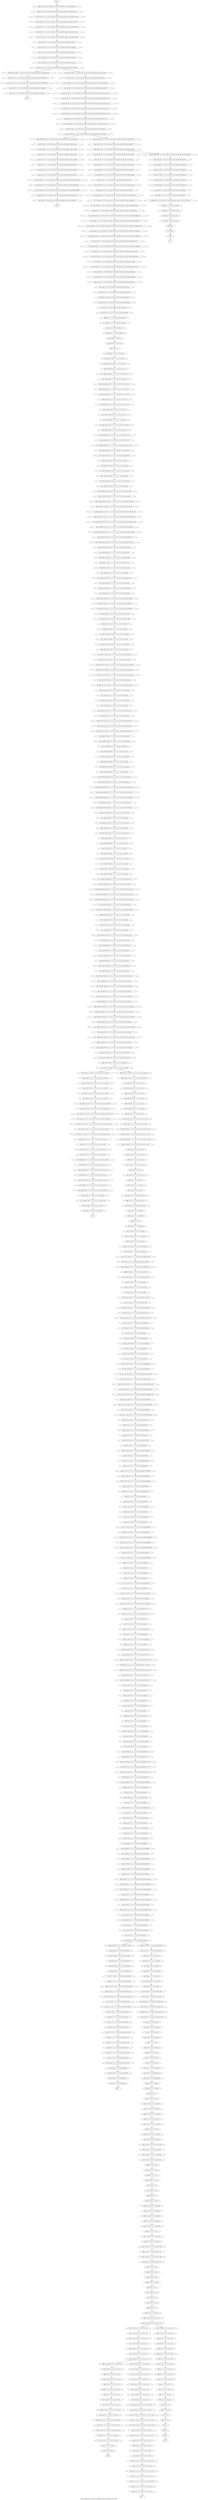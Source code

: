 digraph G {
graph [label="Tree-decomposition of width 4 for register allocator (function _test_start)"]
0[label="0 | : "];
1[label="1 | 293 : "];
2[label="2 | 292 293 : "];
3[label="3 | 291 292 : 213 214 215 216 "];
4[label="4 | 290 291 : 0 1 213 214 215 216 "];
5[label="5 | 289 290 : 0 1 178 179 180 181 182 183 184 185 186 187 213 214 215 216 "];
6[label="6 | 254 289 : 0 1 178 179 180 181 182 183 184 185 186 187 "];
7[label="7 | 254 288 289 : 0 1 178 179 180 181 182 183 184 185 186 187 "];
8[label="8 | 254 287 288 : 0 1 178 179 180 181 182 183 184 185 186 187 "];
9[label="9 | 254 286 287 : 0 1 178 179 180 181 182 183 184 185 186 187 "];
10[label="10 | 267 284 285 : 0 1 178 179 180 181 182 183 184 185 186 187 202 203 204 211 212 "];
11[label="11 | 267 283 284 : 0 1 178 179 180 181 182 183 184 185 186 187 202 203 204 209 210 211 212 "];
12[label="12 | 267 282 283 : 0 1 178 179 180 181 182 183 184 185 186 187 202 203 204 209 210 211 212 "];
13[label="13 | 267 281 282 : 0 1 178 179 180 181 182 183 184 185 186 187 202 203 204 209 210 211 212 "];
14[label="14 | 267 280 281 : 0 1 178 179 180 181 182 183 184 185 186 187 202 203 204 209 210 "];
15[label="15 | 274 279 280 : 0 1 178 179 180 181 182 183 184 185 186 187 203 204 "];
16[label="16 | 274 278 279 : 0 1 178 179 180 181 182 183 184 185 186 187 203 204 "];
17[label="17 | 274 277 278 : 0 1 178 179 180 181 182 183 184 185 186 187 203 204 207 208 "];
18[label="18 | 274 276 277 : 0 1 178 179 180 181 182 183 184 185 186 187 203 204 207 208 "];
19[label="19 | 274 275 276 : 0 1 178 179 180 181 182 183 184 185 186 187 203 204 207 208 "];
20[label="20 | 267 273 274 : 0 1 178 179 180 181 182 183 184 185 186 187 202 203 204 "];
21[label="21 | 267 272 286 : 0 1 178 179 180 181 182 183 184 185 186 187 202 203 204 "];
22[label="22 | 267 271 272 : 0 1 178 179 180 181 182 183 184 185 186 187 202 203 204 "];
23[label="23 | 267 270 271 : 0 1 178 179 180 181 182 183 184 185 186 187 202 203 204 "];
24[label="24 | 267 269 270 : 0 1 178 179 180 181 182 183 184 185 186 187 202 203 204 205 206 "];
25[label="25 | 267 268 269 : 0 1 178 179 180 181 182 183 184 185 186 187 202 203 204 205 206 "];
26[label="26 | 254 266 267 : 0 1 178 179 180 181 182 183 184 185 186 187 202 203 204 "];
27[label="27 | 254 265 266 : 0 1 178 179 180 181 182 183 184 185 186 187 202 203 204 "];
28[label="28 | 254 264 265 : 0 1 178 179 180 181 182 183 184 185 186 187 200 201 202 "];
29[label="29 | 254 263 264 : 0 1 178 179 180 181 182 183 184 185 186 187 194 195 200 201 "];
30[label="30 | 254 262 263 : 0 1 178 179 180 181 182 183 184 185 186 187 190 191 194 195 200 201 "];
31[label="31 | 254 261 262 : 0 1 178 179 180 181 182 183 184 185 186 187 190 191 194 195 198 199 200 201 "];
32[label="32 | 254 260 261 : 0 1 178 179 180 181 182 183 184 185 186 187 190 191 194 195 196 197 198 199 200 201 "];
33[label="33 | 254 259 260 : 0 1 178 179 180 181 182 183 184 185 186 187 190 191 194 195 196 197 198 199 "];
34[label="34 | 254 258 259 : 0 1 178 179 180 181 182 183 184 185 186 187 190 191 192 193 194 195 196 197 "];
35[label="35 | 254 257 258 : 0 1 178 179 180 181 182 183 184 185 186 187 190 191 192 193 194 195 "];
36[label="36 | 254 256 257 : 0 1 178 179 180 181 182 183 184 185 186 187 188 189 190 191 192 193 "];
37[label="37 | 254 255 256 : 0 1 178 179 180 181 182 183 184 185 186 187 188 189 190 191 "];
38[label="38 | 253 254 : 0 1 178 179 180 181 182 183 184 185 186 187 "];
39[label="39 | 252 253 : 0 1 178 179 180 181 182 183 184 185 186 187 "];
40[label="40 | 251 252 : 0 1 178 179 180 181 182 183 184 185 "];
41[label="41 | 250 251 : 0 1 178 179 180 181 182 183 "];
42[label="42 | 249 250 : 0 1 178 179 180 181 "];
43[label="43 | 248 249 : 0 1 178 179 "];
44[label="44 | 158 248 : 0 1 2 3 112 113 114 "];
45[label="45 | 158 247 248 : 0 1 2 3 112 113 114 "];
46[label="46 | 158 246 247 248 : 0 1 2 3 112 113 114 "];
47[label="47 | 158 245 246 248 : 0 1 2 3 112 113 114 176 177 "];
48[label="48 | 158 244 245 248 : 0 1 2 3 112 113 114 174 175 176 177 "];
49[label="49 | 158 243 244 248 : 0 1 2 3 112 113 114 174 175 176 177 "];
50[label="50 | 158 242 243 248 : 0 1 2 3 112 113 114 173 174 175 "];
51[label="51 | 158 241 242 248 : 0 1 2 3 112 113 114 173 "];
52[label="52 | 158 240 241 248 : 0 1 2 3 112 113 114 171 172 173 "];
53[label="53 | 158 239 240 248 : 0 1 2 3 112 113 114 169 170 171 172 "];
54[label="54 | 158 238 239 248 : 0 1 2 3 112 113 114 119 120 169 170 171 172 "];
55[label="55 | 158 237 238 248 : 0 1 2 3 112 113 114 119 120 169 170 "];
56[label="56 | 158 236 237 248 : 0 1 2 3 112 113 114 119 120 "];
57[label="57 | 158 235 236 237 248 : 0 1 2 3 112 113 114 119 120 "];
58[label="58 | 158 234 235 237 248 : 0 1 2 3 112 113 114 119 120 "];
59[label="59 | 158 233 234 237 248 : 0 1 2 3 112 113 114 119 120 167 168 "];
60[label="60 | 158 232 233 237 248 : 0 1 2 3 112 113 114 119 120 163 164 167 168 "];
61[label="61 | 158 231 232 237 248 : 0 1 2 3 112 113 114 119 120 163 164 165 166 167 168 "];
62[label="62 | 158 230 231 237 248 : 0 1 2 3 112 113 114 119 120 163 164 165 166 167 168 "];
63[label="63 | 158 229 230 237 248 : 0 1 2 3 112 113 114 119 120 162 163 164 165 166 "];
64[label="64 | 158 228 229 237 248 : 0 1 2 3 112 113 114 119 120 161 162 163 164 "];
65[label="65 | 158 227 228 248 : 0 1 2 3 112 113 114 119 120 161 162 "];
66[label="66 | 158 226 227 248 : 0 1 2 3 112 113 114 119 120 161 162 "];
67[label="67 | 158 225 226 248 : 0 1 2 3 112 113 114 119 120 159 160 161 "];
68[label="68 | 158 224 225 248 : 0 1 2 3 112 113 114 119 120 159 160 "];
69[label="69 | 158 223 224 248 : 0 1 2 3 112 113 114 119 120 157 158 159 160 "];
70[label="70 | 158 222 223 248 : 0 1 2 3 112 113 114 119 120 157 158 159 160 "];
71[label="71 | 158 221 222 248 : 0 1 2 3 112 113 114 119 120 157 158 "];
72[label="72 | 158 220 221 248 : 0 1 2 3 112 113 114 119 120 "];
73[label="73 | 158 219 220 221 248 : 0 1 2 3 112 113 114 119 120 "];
74[label="74 | 158 218 219 221 248 : 0 1 2 3 112 113 114 119 120 "];
75[label="75 | 158 217 218 221 248 : 0 1 2 3 112 113 114 119 120 155 156 "];
76[label="76 | 158 216 217 221 248 : 0 1 2 3 112 113 114 119 120 153 154 155 156 "];
77[label="77 | 158 215 216 221 248 : 0 1 2 3 112 113 114 119 120 153 154 155 156 "];
78[label="78 | 158 214 215 221 248 : 0 1 2 3 112 113 114 119 120 152 153 154 "];
79[label="79 | 158 213 214 248 : 0 1 2 3 112 113 114 119 120 152 "];
80[label="80 | 158 212 213 248 : 0 1 2 3 112 113 114 119 120 150 151 152 "];
81[label="81 | 158 211 212 248 : 0 1 2 3 112 113 114 119 120 148 149 150 151 "];
82[label="82 | 158 210 211 248 : 0 1 2 3 112 113 114 119 120 148 149 150 151 "];
83[label="83 | 158 209 210 248 : 0 1 2 3 112 113 114 119 120 148 149 "];
84[label="84 | 158 208 209 248 : 0 1 2 3 112 113 114 119 120 "];
85[label="85 | 158 207 208 209 248 : 0 1 2 3 112 113 114 119 120 "];
86[label="86 | 158 206 207 209 248 : 0 1 2 3 112 113 114 119 120 "];
87[label="87 | 158 205 206 209 248 : 0 1 2 3 112 113 114 119 120 146 147 "];
88[label="88 | 158 204 205 209 248 : 0 1 2 3 112 113 114 119 120 144 145 146 147 "];
89[label="89 | 158 203 204 209 248 : 0 1 2 3 112 113 114 119 120 144 145 146 147 "];
90[label="90 | 158 202 203 209 248 : 0 1 2 3 112 113 114 119 120 143 144 145 "];
91[label="91 | 158 201 202 248 : 0 1 2 3 112 113 114 119 120 143 "];
92[label="92 | 158 200 201 248 : 0 1 2 3 112 113 114 119 120 143 "];
93[label="93 | 158 199 200 248 : 0 1 2 3 112 113 114 119 120 "];
94[label="94 | 158 198 199 248 : 0 1 2 3 112 113 114 119 120 "];
95[label="95 | 158 197 198 199 248 : 0 1 2 3 112 113 114 119 120 "];
96[label="96 | 158 196 197 199 248 : 0 1 2 3 112 113 114 119 120 "];
97[label="97 | 158 195 196 199 248 : 0 1 2 3 112 113 114 119 120 141 142 "];
98[label="98 | 158 194 195 199 248 : 0 1 2 3 112 113 114 119 120 139 140 141 142 "];
99[label="99 | 158 193 194 199 248 : 0 1 2 3 112 113 114 119 120 139 140 141 142 "];
100[label="100 | 158 192 193 199 248 : 0 1 2 3 112 113 114 119 120 138 139 140 "];
101[label="101 | 158 191 192 248 : 0 1 2 3 112 113 114 119 120 138 "];
102[label="102 | 158 190 191 248 : 0 1 2 3 112 113 114 119 120 136 137 138 "];
103[label="103 | 158 189 190 248 : 0 1 2 3 112 113 114 119 120 136 137 "];
104[label="104 | 158 188 189 248 : 0 1 2 3 112 113 114 119 120 136 137 "];
105[label="105 | 158 187 188 248 : 0 1 2 3 112 113 114 119 120 136 137 "];
106[label="106 | 158 186 187 248 : 0 1 2 3 112 113 114 119 120 132 133 136 137 "];
107[label="107 | 158 185 186 248 : 0 1 2 3 112 113 114 119 120 132 133 136 137 "];
108[label="108 | 158 184 185 248 : 0 1 2 3 112 113 114 119 120 132 133 136 137 "];
109[label="109 | 158 183 184 248 : 0 1 2 3 112 113 114 119 120 132 133 134 135 136 137 "];
110[label="110 | 158 182 183 248 : 0 1 2 3 112 113 114 119 120 132 133 134 135 136 137 "];
111[label="111 | 158 181 182 248 : 0 1 2 3 112 113 114 119 120 130 131 132 133 134 135 "];
112[label="112 | 158 180 181 248 : 0 1 2 3 112 113 114 119 120 128 129 130 131 132 133 "];
113[label="113 | 158 179 180 248 : 0 1 2 3 112 113 114 119 120 128 129 130 131 "];
114[label="114 | 158 178 179 248 : 0 1 2 3 112 113 114 119 120 128 129 "];
115[label="115 | 158 177 178 248 : 0 1 2 3 112 113 114 119 120 "];
116[label="116 | 158 176 177 178 : 0 1 2 3 112 113 114 119 120 "];
117[label="117 | 158 175 176 178 : 0 1 2 3 112 113 114 119 120 "];
118[label="118 | 158 174 175 178 : 0 1 2 3 112 113 114 119 120 126 127 "];
119[label="119 | 158 173 174 178 : 0 1 2 3 112 113 114 119 120 124 125 126 127 "];
120[label="120 | 158 172 173 178 : 0 1 2 3 112 113 114 119 120 124 125 126 127 "];
121[label="121 | 158 171 172 178 : 0 1 2 3 112 113 114 119 120 123 124 125 "];
122[label="122 | 158 170 171 : 0 1 2 3 112 113 114 119 120 123 "];
123[label="123 | 158 169 170 : 0 1 2 3 112 113 114 119 120 121 122 123 "];
124[label="124 | 158 168 169 : 0 1 2 3 112 113 114 119 120 121 122 "];
125[label="125 | 158 167 168 : 0 1 2 3 112 113 114 119 120 121 122 "];
126[label="126 | 158 166 167 : 0 1 2 3 112 113 114 119 120 121 122 "];
127[label="127 | 158 165 166 : 0 1 2 3 112 113 114 119 120 "];
128[label="128 | 158 164 248 : 0 1 2 3 112 113 114 "];
129[label="129 | 158 163 164 : 0 1 2 3 112 113 114 "];
130[label="130 | 158 162 163 : 0 1 2 3 112 113 114 "];
131[label="131 | 158 161 162 : 0 1 2 3 112 113 114 117 118 "];
132[label="132 | 158 160 161 : 0 1 2 3 112 113 114 115 116 117 118 "];
133[label="133 | 158 159 160 : 0 1 2 3 112 113 114 115 116 117 118 "];
134[label="134 | 157 158 : 0 1 2 3 112 113 114 "];
135[label="135 | 156 157 : 0 1 2 3 112 113 114 "];
136[label="136 | 155 156 : 0 1 2 3 110 111 112 "];
137[label="137 | 154 155 : 0 1 2 3 110 111 "];
138[label="138 | 153 154 : 0 1 2 3 108 109 110 111 "];
139[label="139 | 152 153 : 0 1 2 3 108 109 110 111 "];
140[label="140 | 151 152 : 0 1 2 3 108 109 "];
141[label="141 | 61 151 : 0 1 2 3 42 43 44 "];
142[label="142 | 61 150 151 : 0 1 2 3 42 43 44 "];
143[label="143 | 61 149 150 151 : 0 1 2 3 42 43 44 "];
144[label="144 | 61 148 149 151 : 0 1 2 3 42 43 44 106 107 "];
145[label="145 | 61 147 148 151 : 0 1 2 3 42 43 44 104 105 106 107 "];
146[label="146 | 61 146 147 151 : 0 1 2 3 42 43 44 104 105 106 107 "];
147[label="147 | 61 145 146 151 : 0 1 2 3 42 43 44 103 104 105 "];
148[label="148 | 61 144 145 151 : 0 1 2 3 42 43 44 103 "];
149[label="149 | 61 143 144 151 : 0 1 2 3 42 43 44 101 102 103 "];
150[label="150 | 61 142 143 151 : 0 1 2 3 42 43 44 99 100 101 102 "];
151[label="151 | 61 141 142 151 : 0 1 2 3 42 43 44 49 50 99 100 101 102 "];
152[label="152 | 61 140 141 151 : 0 1 2 3 42 43 44 49 50 99 100 "];
153[label="153 | 61 139 140 151 : 0 1 2 3 42 43 44 49 50 "];
154[label="154 | 61 138 139 140 151 : 0 1 2 3 42 43 44 49 50 "];
155[label="155 | 61 137 138 140 151 : 0 1 2 3 42 43 44 49 50 "];
156[label="156 | 61 136 137 140 151 : 0 1 2 3 42 43 44 49 50 97 98 "];
157[label="157 | 61 135 136 140 151 : 0 1 2 3 42 43 44 49 50 93 94 97 98 "];
158[label="158 | 61 134 135 140 151 : 0 1 2 3 42 43 44 49 50 93 94 95 96 97 98 "];
159[label="159 | 61 133 134 140 151 : 0 1 2 3 42 43 44 49 50 93 94 95 96 97 98 "];
160[label="160 | 61 132 133 140 151 : 0 1 2 3 42 43 44 49 50 92 93 94 95 96 "];
161[label="161 | 61 131 132 140 151 : 0 1 2 3 42 43 44 49 50 91 92 93 94 "];
162[label="162 | 61 130 131 151 : 0 1 2 3 42 43 44 49 50 91 92 "];
163[label="163 | 61 129 130 151 : 0 1 2 3 42 43 44 49 50 91 92 "];
164[label="164 | 61 128 129 151 : 0 1 2 3 42 43 44 49 50 89 90 91 "];
165[label="165 | 61 127 128 151 : 0 1 2 3 42 43 44 49 50 89 90 "];
166[label="166 | 61 126 127 151 : 0 1 2 3 42 43 44 49 50 87 88 89 90 "];
167[label="167 | 61 125 126 151 : 0 1 2 3 42 43 44 49 50 87 88 89 90 "];
168[label="168 | 61 124 125 151 : 0 1 2 3 42 43 44 49 50 87 88 "];
169[label="169 | 61 123 124 151 : 0 1 2 3 42 43 44 49 50 "];
170[label="170 | 61 122 123 124 151 : 0 1 2 3 42 43 44 49 50 "];
171[label="171 | 61 121 122 124 151 : 0 1 2 3 42 43 44 49 50 "];
172[label="172 | 61 120 121 124 151 : 0 1 2 3 42 43 44 49 50 85 86 "];
173[label="173 | 61 119 120 124 151 : 0 1 2 3 42 43 44 49 50 83 84 85 86 "];
174[label="174 | 61 118 119 124 151 : 0 1 2 3 42 43 44 49 50 83 84 85 86 "];
175[label="175 | 61 117 118 124 151 : 0 1 2 3 42 43 44 49 50 82 83 84 "];
176[label="176 | 61 116 117 151 : 0 1 2 3 42 43 44 49 50 82 "];
177[label="177 | 61 115 116 151 : 0 1 2 3 42 43 44 49 50 80 81 82 "];
178[label="178 | 61 114 115 151 : 0 1 2 3 42 43 44 49 50 78 79 80 81 "];
179[label="179 | 61 113 114 151 : 0 1 2 3 42 43 44 49 50 78 79 80 81 "];
180[label="180 | 61 112 113 151 : 0 1 2 3 42 43 44 49 50 78 79 "];
181[label="181 | 61 111 112 151 : 0 1 2 3 42 43 44 49 50 "];
182[label="182 | 61 110 111 112 151 : 0 1 2 3 42 43 44 49 50 "];
183[label="183 | 61 109 110 112 151 : 0 1 2 3 42 43 44 49 50 "];
184[label="184 | 61 108 109 112 151 : 0 1 2 3 42 43 44 49 50 76 77 "];
185[label="185 | 61 107 108 112 151 : 0 1 2 3 42 43 44 49 50 74 75 76 77 "];
186[label="186 | 61 106 107 112 151 : 0 1 2 3 42 43 44 49 50 74 75 76 77 "];
187[label="187 | 61 105 106 112 151 : 0 1 2 3 42 43 44 49 50 73 74 75 "];
188[label="188 | 61 104 105 151 : 0 1 2 3 42 43 44 49 50 73 "];
189[label="189 | 61 103 104 151 : 0 1 2 3 42 43 44 49 50 73 "];
190[label="190 | 61 102 103 151 : 0 1 2 3 42 43 44 49 50 "];
191[label="191 | 61 101 102 151 : 0 1 2 3 42 43 44 49 50 "];
192[label="192 | 61 100 101 102 151 : 0 1 2 3 42 43 44 49 50 "];
193[label="193 | 61 99 100 102 151 : 0 1 2 3 42 43 44 49 50 "];
194[label="194 | 61 98 99 102 151 : 0 1 2 3 42 43 44 49 50 71 72 "];
195[label="195 | 61 97 98 102 151 : 0 1 2 3 42 43 44 49 50 69 70 71 72 "];
196[label="196 | 61 96 97 102 151 : 0 1 2 3 42 43 44 49 50 69 70 71 72 "];
197[label="197 | 61 95 96 102 151 : 0 1 2 3 42 43 44 49 50 68 69 70 "];
198[label="198 | 61 94 95 151 : 0 1 2 3 42 43 44 49 50 68 "];
199[label="199 | 61 93 94 151 : 0 1 2 3 42 43 44 49 50 66 67 68 "];
200[label="200 | 61 92 93 151 : 0 1 2 3 42 43 44 49 50 66 67 "];
201[label="201 | 61 91 92 151 : 0 1 2 3 42 43 44 49 50 66 67 "];
202[label="202 | 61 90 91 151 : 0 1 2 3 42 43 44 49 50 66 67 "];
203[label="203 | 61 89 90 151 : 0 1 2 3 42 43 44 49 50 62 63 66 67 "];
204[label="204 | 61 88 89 151 : 0 1 2 3 42 43 44 49 50 62 63 66 67 "];
205[label="205 | 61 87 88 151 : 0 1 2 3 42 43 44 49 50 62 63 66 67 "];
206[label="206 | 61 86 87 151 : 0 1 2 3 42 43 44 49 50 62 63 64 65 66 67 "];
207[label="207 | 61 85 86 151 : 0 1 2 3 42 43 44 49 50 62 63 64 65 66 67 "];
208[label="208 | 61 84 85 151 : 0 1 2 3 42 43 44 49 50 60 61 62 63 64 65 "];
209[label="209 | 61 83 84 151 : 0 1 2 3 42 43 44 49 50 58 59 60 61 62 63 "];
210[label="210 | 61 82 83 151 : 0 1 2 3 42 43 44 49 50 58 59 60 61 "];
211[label="211 | 61 81 82 151 : 0 1 2 3 42 43 44 49 50 58 59 "];
212[label="212 | 61 80 81 151 : 0 1 2 3 42 43 44 49 50 "];
213[label="213 | 61 79 80 81 : 0 1 2 3 42 43 44 49 50 "];
214[label="214 | 61 78 79 81 : 0 1 2 3 42 43 44 49 50 "];
215[label="215 | 61 77 78 81 : 0 1 2 3 42 43 44 49 50 56 57 "];
216[label="216 | 61 76 77 81 : 0 1 2 3 42 43 44 49 50 54 55 56 57 "];
217[label="217 | 61 75 76 81 : 0 1 2 3 42 43 44 49 50 54 55 56 57 "];
218[label="218 | 61 74 75 81 : 0 1 2 3 42 43 44 49 50 53 54 55 "];
219[label="219 | 61 73 74 : 0 1 2 3 42 43 44 49 50 53 "];
220[label="220 | 61 72 73 : 0 1 2 3 42 43 44 49 50 51 52 53 "];
221[label="221 | 61 71 72 : 0 1 2 3 42 43 44 49 50 51 52 "];
222[label="222 | 61 70 71 : 0 1 2 3 42 43 44 49 50 51 52 "];
223[label="223 | 61 69 70 : 0 1 2 3 42 43 44 49 50 51 52 "];
224[label="224 | 61 68 69 : 0 1 2 3 42 43 44 49 50 "];
225[label="225 | 61 67 151 : 0 1 2 3 42 43 44 "];
226[label="226 | 61 66 67 : 0 1 2 3 42 43 44 "];
227[label="227 | 61 65 66 : 0 1 2 3 42 43 44 "];
228[label="228 | 61 64 65 : 0 1 2 3 42 43 44 47 48 "];
229[label="229 | 61 63 64 : 0 1 2 3 42 43 44 45 46 47 48 "];
230[label="230 | 61 62 63 : 0 1 2 3 42 43 44 45 46 47 48 "];
231[label="231 | 60 61 : 0 1 2 3 42 43 44 "];
232[label="232 | 59 60 : 0 1 2 3 42 43 44 "];
233[label="233 | 58 59 : 0 1 2 3 40 41 42 "];
234[label="234 | 57 58 : 0 1 2 3 40 41 "];
235[label="235 | 56 57 : 0 1 2 3 38 39 40 41 "];
236[label="236 | 55 56 : 0 1 2 3 38 39 40 41 "];
237[label="237 | 54 55 : 0 1 2 3 38 39 "];
238[label="238 | 47 54 : 0 1 2 3 31 "];
239[label="239 | 47 53 54 : 0 1 2 3 31 36 37 "];
240[label="240 | 47 52 53 : 0 1 2 3 31 36 37 "];
241[label="241 | 47 51 52 : 0 1 2 3 31 36 37 "];
242[label="242 | 47 50 51 : 0 1 2 3 31 34 35 "];
243[label="243 | 47 49 50 : 0 1 2 3 31 32 33 34 35 "];
244[label="244 | 47 48 49 : 0 1 2 3 31 32 33 34 35 "];
245[label="245 | 46 47 : 0 1 2 3 31 "];
246[label="246 | 45 46 : 0 1 2 3 31 "];
247[label="247 | 44 45 : 0 1 2 3 "];
248[label="248 | 37 44 : 0 1 2 3 24 "];
249[label="249 | 37 43 44 : 0 1 2 3 24 29 30 "];
250[label="250 | 37 42 43 : 0 1 2 3 24 29 30 "];
251[label="251 | 37 41 42 : 0 1 2 3 24 29 30 "];
252[label="252 | 37 40 41 : 0 1 2 3 24 27 28 "];
253[label="253 | 37 39 40 : 0 1 2 3 24 25 26 27 28 "];
254[label="254 | 37 38 39 : 0 1 2 3 24 25 26 27 28 "];
255[label="255 | 36 37 : 0 1 2 3 24 "];
256[label="256 | 35 36 : 0 1 2 3 24 "];
257[label="257 | 34 35 : 0 1 2 3 "];
258[label="258 | 33 34 : 0 1 2 3 "];
259[label="259 | 5 33 : 0 1 2 3 4 5 6 7 "];
260[label="260 | 5 10 33 : 0 1 2 3 4 5 6 7 10 "];
261[label="261 | 5 10 32 33 : 0 1 2 3 4 5 6 7 10 "];
262[label="262 | 10 31 32 33 : 0 1 2 3 4 5 6 7 10 "];
263[label="263 | 10 30 31 33 : 0 1 2 3 4 5 6 7 10 "];
264[label="264 | 10 29 30 33 : 0 1 2 3 4 5 6 7 10 "];
265[label="265 | 10 28 33 : 0 1 2 3 4 5 6 7 10 "];
266[label="266 | 10 27 28 : 0 1 2 3 4 5 6 7 10 "];
267[label="267 | 10 26 27 : 0 1 2 3 4 5 6 7 10 "];
268[label="268 | 10 25 26 : 0 1 2 3 4 5 6 7 10 22 23 "];
269[label="269 | 10 24 25 : 0 1 2 3 4 5 6 7 10 20 21 22 23 "];
270[label="270 | 10 23 24 : 0 1 2 3 4 5 6 7 10 20 21 22 23 "];
271[label="271 | 10 22 23 : 0 1 2 3 4 5 6 7 10 20 21 "];
272[label="272 | 10 21 29 33 : 0 1 2 3 4 5 6 7 10 "];
273[label="273 | 10 20 21 29 : 0 1 2 3 4 5 6 7 10 "];
274[label="274 | 10 19 20 29 : 0 1 2 3 4 5 6 7 10 "];
275[label="275 | 10 18 19 29 : 0 1 2 3 4 5 6 7 10 18 19 "];
276[label="276 | 10 17 18 29 : 0 1 2 3 4 5 6 7 10 16 17 18 19 "];
277[label="277 | 10 16 17 29 : 0 1 2 3 4 5 6 7 10 16 17 18 19 "];
278[label="278 | 10 15 16 29 : 0 1 2 3 4 5 6 7 10 15 16 17 "];
279[label="279 | 10 14 15 : 0 1 2 3 4 5 6 7 10 15 "];
280[label="280 | 10 13 14 : 0 1 2 3 4 5 6 7 10 13 14 15 "];
281[label="281 | 10 12 13 : 0 1 2 3 4 5 6 7 10 11 12 13 14 "];
282[label="282 | 10 11 12 : 0 1 2 3 4 5 6 7 10 11 12 13 14 "];
283[label="283 | 5 9 10 : 0 1 2 3 4 5 6 7 10 "];
284[label="284 | 5 8 9 : 0 1 2 3 4 5 6 7 8 9 10 "];
285[label="285 | 5 7 8 : 0 1 2 3 4 5 6 7 8 9 "];
286[label="286 | 5 6 7 : 0 1 2 3 4 5 6 7 8 9 "];
287[label="287 | 4 5 : 0 1 2 3 4 5 6 7 "];
288[label="288 | 3 4 : 0 1 2 3 4 5 6 7 "];
289[label="289 | 2 3 : 0 1 2 3 "];
290[label="290 | 1 2 : 0 1 "];
291[label="291 | 0 1 : "];
292[label="292 | 267 274 280 : 0 1 178 179 180 181 182 183 184 185 186 187 202 203 204 "];
293[label="293 | 267 274 280 : 0 1 178 179 180 181 182 183 184 185 186 187 202 203 204 "];
294[label="294 | 267 285 286 : 0 1 178 179 180 181 182 183 184 185 186 187 202 203 204 "];
295[label="295 | 267 285 286 : 0 1 178 179 180 181 182 183 184 185 186 187 202 203 204 "];
296[label="296 | 254 267 286 : 0 1 178 179 180 181 182 183 184 185 186 187 202 203 204 "];
297[label="297 | 158 177 178 248 : 0 1 2 3 112 113 114 119 120 "];
298[label="298 | 61 80 81 151 : 0 1 2 3 42 43 44 49 50 "];
299[label="299 | 10 29 30 33 : 0 1 2 3 4 5 6 7 10 "];
300[label="300 | 10 29 30 33 : 0 1 2 3 4 5 6 7 10 "];
301[label="301 | 5 10 32 33 : 0 1 2 3 4 5 6 7 10 "];
302[label="302 | 5 10 32 33 : 0 1 2 3 4 5 6 7 10 "];
303[label="303 | 61 80 81 151 : 0 1 2 3 42 43 44 49 50 "];
304[label="304 | 158 177 178 248 : 0 1 2 3 112 113 114 119 120 "];
305[label="305 | 254 267 286 : 0 1 178 179 180 181 182 183 184 185 186 187 202 203 204 "];
306[label="306 | : "];
307[label="307 | 274 276 : 0 1 178 179 180 181 182 183 184 185 186 187 203 204 207 208 "];
308[label="308 | 274 277 : 0 1 178 179 180 181 182 183 184 185 186 187 203 204 207 208 "];
309[label="309 | 274 278 : 0 1 178 179 180 181 182 183 184 185 186 187 203 204 "];
310[label="310 | 274 279 : 0 1 178 179 180 181 182 183 184 185 186 187 203 204 "];
311[label="311 | 274 280 : 0 1 178 179 180 181 182 183 184 185 186 187 203 204 "];
312[label="312 | : "];
313[label="313 | 267 274 : 0 1 178 179 180 181 182 183 184 185 186 187 202 203 204 "];
314[label="314 | 267 280 : 0 1 178 179 180 181 182 183 184 185 186 187 202 203 204 "];
315[label="315 | 267 281 : 0 1 178 179 180 181 182 183 184 185 186 187 202 203 204 209 210 "];
316[label="316 | 267 282 : 0 1 178 179 180 181 182 183 184 185 186 187 202 203 204 209 210 211 212 "];
317[label="317 | 267 283 : 0 1 178 179 180 181 182 183 184 185 186 187 202 203 204 209 210 211 212 "];
318[label="318 | 267 284 : 0 1 178 179 180 181 182 183 184 185 186 187 202 203 204 211 212 "];
319[label="319 | 267 285 : 0 1 178 179 180 181 182 183 184 185 186 187 202 203 204 "];
320[label="320 | : "];
321[label="321 | 267 269 : 0 1 178 179 180 181 182 183 184 185 186 187 202 203 204 205 206 "];
322[label="322 | 267 270 : 0 1 178 179 180 181 182 183 184 185 186 187 202 203 204 "];
323[label="323 | 267 271 : 0 1 178 179 180 181 182 183 184 185 186 187 202 203 204 "];
324[label="324 | 267 272 : 0 1 178 179 180 181 182 183 184 185 186 187 202 203 204 "];
325[label="325 | 267 286 : 0 1 178 179 180 181 182 183 184 185 186 187 202 203 204 "];
326[label="326 | 267 286 : 0 1 178 179 180 181 182 183 184 185 186 187 202 203 204 "];
327[label="327 | : "];
328[label="328 | 158 166 : 0 1 2 3 112 113 114 119 120 "];
329[label="329 | 158 167 : 0 1 2 3 112 113 114 119 120 121 122 "];
330[label="330 | 158 168 : 0 1 2 3 112 113 114 119 120 121 122 "];
331[label="331 | 158 169 : 0 1 2 3 112 113 114 119 120 121 122 "];
332[label="332 | 158 170 : 0 1 2 3 112 113 114 119 120 123 "];
333[label="333 | 158 171 : 0 1 2 3 112 113 114 119 120 123 "];
334[label="334 | 158 172 178 : 0 1 2 3 112 113 114 119 120 124 125 "];
335[label="335 | 158 173 178 : 0 1 2 3 112 113 114 119 120 124 125 126 127 "];
336[label="336 | 158 174 178 : 0 1 2 3 112 113 114 119 120 126 127 "];
337[label="337 | 158 175 178 : 0 1 2 3 112 113 114 119 120 "];
338[label="338 | 158 176 178 : 0 1 2 3 112 113 114 119 120 "];
339[label="339 | 158 177 178 : 0 1 2 3 112 113 114 119 120 "];
340[label="340 | : "];
341[label="341 | 61 69 : 0 1 2 3 42 43 44 49 50 "];
342[label="342 | 61 70 : 0 1 2 3 42 43 44 49 50 51 52 "];
343[label="343 | 61 71 : 0 1 2 3 42 43 44 49 50 51 52 "];
344[label="344 | 61 72 : 0 1 2 3 42 43 44 49 50 51 52 "];
345[label="345 | 61 73 : 0 1 2 3 42 43 44 49 50 53 "];
346[label="346 | 61 74 : 0 1 2 3 42 43 44 49 50 53 "];
347[label="347 | 61 75 81 : 0 1 2 3 42 43 44 49 50 54 55 "];
348[label="348 | 61 76 81 : 0 1 2 3 42 43 44 49 50 54 55 56 57 "];
349[label="349 | 61 77 81 : 0 1 2 3 42 43 44 49 50 56 57 "];
350[label="350 | 61 78 81 : 0 1 2 3 42 43 44 49 50 "];
351[label="351 | 61 79 81 : 0 1 2 3 42 43 44 49 50 "];
352[label="352 | 61 80 81 : 0 1 2 3 42 43 44 49 50 "];
353[label="353 | : "];
354[label="354 | 10 23 : 0 1 2 3 4 5 6 7 10 20 21 "];
355[label="355 | 10 24 : 0 1 2 3 4 5 6 7 10 20 21 22 23 "];
356[label="356 | 10 25 : 0 1 2 3 4 5 6 7 10 22 23 "];
357[label="357 | 10 26 : 0 1 2 3 4 5 6 7 10 "];
358[label="358 | 10 27 : 0 1 2 3 4 5 6 7 10 "];
359[label="359 | 10 28 : 0 1 2 3 4 5 6 7 10 "];
360[label="360 | 10 33 : 0 1 2 3 4 5 6 7 10 "];
361[label="361 | : "];
362[label="362 | 10 12 : 0 1 2 3 4 5 6 7 10 11 12 13 14 "];
363[label="363 | 10 13 : 0 1 2 3 4 5 6 7 10 13 14 "];
364[label="364 | 10 14 : 0 1 2 3 4 5 6 7 10 15 "];
365[label="365 | 10 15 : 0 1 2 3 4 5 6 7 10 15 "];
366[label="366 | 10 16 29 : 0 1 2 3 4 5 6 7 10 16 17 "];
367[label="367 | 10 17 29 : 0 1 2 3 4 5 6 7 10 16 17 18 19 "];
368[label="368 | 10 18 29 : 0 1 2 3 4 5 6 7 10 18 19 "];
369[label="369 | 10 19 29 : 0 1 2 3 4 5 6 7 10 "];
370[label="370 | 10 20 29 : 0 1 2 3 4 5 6 7 10 "];
371[label="371 | 10 21 29 : 0 1 2 3 4 5 6 7 10 "];
372[label="372 | 10 29 33 : 0 1 2 3 4 5 6 7 10 "];
373[label="373 | 10 30 33 : 0 1 2 3 4 5 6 7 10 "];
374[label="374 | 10 31 33 : 0 1 2 3 4 5 6 7 10 "];
375[label="375 | 10 32 33 : 0 1 2 3 4 5 6 7 10 "];
376[label="376 | : "];
377[label="377 | 1 : "];
378[label="378 | 2 : 0 1 "];
379[label="379 | 3 : 0 1 2 3 "];
380[label="380 | 4 : 0 1 2 3 4 5 6 7 "];
381[label="381 | 5 : 0 1 2 3 4 5 6 7 "];
382[label="382 | 5 7 : 0 1 2 3 4 5 6 7 8 9 "];
383[label="383 | 5 8 : 0 1 2 3 4 5 6 7 8 9 "];
384[label="384 | 5 9 : 0 1 2 3 4 5 6 7 10 "];
385[label="385 | 5 10 : 0 1 2 3 4 5 6 7 10 "];
386[label="386 | 33 : 0 1 2 3 "];
387[label="387 | 34 : 0 1 2 3 "];
388[label="388 | 35 : 0 1 2 3 "];
389[label="389 | 36 : 0 1 2 3 24 "];
390[label="390 | 37 : 0 1 2 3 24 "];
391[label="391 | 37 39 : 0 1 2 3 24 25 26 27 28 "];
392[label="392 | 37 40 : 0 1 2 3 24 27 28 "];
393[label="393 | 37 41 : 0 1 2 3 24 "];
394[label="394 | 37 42 : 0 1 2 3 24 29 30 "];
395[label="395 | 37 43 : 0 1 2 3 24 29 30 "];
396[label="396 | 44 : 0 1 2 3 "];
397[label="397 | 45 : 0 1 2 3 "];
398[label="398 | 46 : 0 1 2 3 31 "];
399[label="399 | 47 : 0 1 2 3 31 "];
400[label="400 | 47 49 : 0 1 2 3 31 32 33 34 35 "];
401[label="401 | 47 50 : 0 1 2 3 31 34 35 "];
402[label="402 | 47 51 : 0 1 2 3 31 "];
403[label="403 | 47 52 : 0 1 2 3 31 36 37 "];
404[label="404 | 47 53 : 0 1 2 3 31 36 37 "];
405[label="405 | 54 : 0 1 2 3 "];
406[label="406 | 55 : 0 1 2 3 38 39 "];
407[label="407 | 56 : 0 1 2 3 38 39 40 41 "];
408[label="408 | 57 : 0 1 2 3 40 41 "];
409[label="409 | 58 : 0 1 2 3 40 41 "];
410[label="410 | 59 : 0 1 2 3 42 "];
411[label="411 | 60 : 0 1 2 3 42 43 44 "];
412[label="412 | 61 : 0 1 2 3 42 43 44 "];
413[label="413 | 61 63 : 0 1 2 3 42 43 44 45 46 47 48 "];
414[label="414 | 61 64 : 0 1 2 3 42 43 44 47 48 "];
415[label="415 | 61 65 : 0 1 2 3 42 43 44 "];
416[label="416 | 61 66 : 0 1 2 3 42 43 44 "];
417[label="417 | 61 67 : 0 1 2 3 42 43 44 "];
418[label="418 | 61 151 : 0 1 2 3 42 43 44 "];
419[label="419 | 61 81 151 : 0 1 2 3 42 43 44 49 50 "];
420[label="420 | 61 82 151 : 0 1 2 3 42 43 44 49 50 58 59 "];
421[label="421 | 61 83 151 : 0 1 2 3 42 43 44 49 50 58 59 60 61 "];
422[label="422 | 61 84 151 : 0 1 2 3 42 43 44 49 50 60 61 62 63 "];
423[label="423 | 61 85 151 : 0 1 2 3 42 43 44 49 50 62 63 64 65 "];
424[label="424 | 61 86 151 : 0 1 2 3 42 43 44 49 50 62 63 64 65 66 67 "];
425[label="425 | 61 87 151 : 0 1 2 3 42 43 44 49 50 62 63 66 67 "];
426[label="426 | 61 88 151 : 0 1 2 3 42 43 44 49 50 62 63 66 67 "];
427[label="427 | 61 89 151 : 0 1 2 3 42 43 44 49 50 62 63 66 67 "];
428[label="428 | 61 90 151 : 0 1 2 3 42 43 44 49 50 66 67 "];
429[label="429 | 61 91 151 : 0 1 2 3 42 43 44 49 50 66 67 "];
430[label="430 | 61 92 151 : 0 1 2 3 42 43 44 49 50 66 67 "];
431[label="431 | 61 93 151 : 0 1 2 3 42 43 44 49 50 66 67 "];
432[label="432 | 61 94 151 : 0 1 2 3 42 43 44 49 50 68 "];
433[label="433 | 61 95 151 : 0 1 2 3 42 43 44 49 50 68 "];
434[label="434 | 61 96 102 151 : 0 1 2 3 42 43 44 49 50 69 70 "];
435[label="435 | 61 97 102 151 : 0 1 2 3 42 43 44 49 50 69 70 71 72 "];
436[label="436 | 61 98 102 151 : 0 1 2 3 42 43 44 49 50 71 72 "];
437[label="437 | 61 99 102 151 : 0 1 2 3 42 43 44 49 50 "];
438[label="438 | 61 100 102 151 : 0 1 2 3 42 43 44 49 50 "];
439[label="439 | 61 102 151 : 0 1 2 3 42 43 44 49 50 "];
440[label="440 | 61 103 151 : 0 1 2 3 42 43 44 49 50 "];
441[label="441 | 61 104 151 : 0 1 2 3 42 43 44 49 50 73 "];
442[label="442 | 61 105 151 : 0 1 2 3 42 43 44 49 50 73 "];
443[label="443 | 61 106 112 151 : 0 1 2 3 42 43 44 49 50 74 75 "];
444[label="444 | 61 107 112 151 : 0 1 2 3 42 43 44 49 50 74 75 76 77 "];
445[label="445 | 61 108 112 151 : 0 1 2 3 42 43 44 49 50 76 77 "];
446[label="446 | 61 109 112 151 : 0 1 2 3 42 43 44 49 50 "];
447[label="447 | 61 110 112 151 : 0 1 2 3 42 43 44 49 50 "];
448[label="448 | 61 112 151 : 0 1 2 3 42 43 44 49 50 "];
449[label="449 | 61 113 151 : 0 1 2 3 42 43 44 49 50 78 79 "];
450[label="450 | 61 114 151 : 0 1 2 3 42 43 44 49 50 78 79 80 81 "];
451[label="451 | 61 115 151 : 0 1 2 3 42 43 44 49 50 80 81 "];
452[label="452 | 61 116 151 : 0 1 2 3 42 43 44 49 50 82 "];
453[label="453 | 61 117 151 : 0 1 2 3 42 43 44 49 50 82 "];
454[label="454 | 61 118 124 151 : 0 1 2 3 42 43 44 49 50 83 84 "];
455[label="455 | 61 119 124 151 : 0 1 2 3 42 43 44 49 50 83 84 85 86 "];
456[label="456 | 61 120 124 151 : 0 1 2 3 42 43 44 49 50 85 86 "];
457[label="457 | 61 121 124 151 : 0 1 2 3 42 43 44 49 50 "];
458[label="458 | 61 122 124 151 : 0 1 2 3 42 43 44 49 50 "];
459[label="459 | 61 124 151 : 0 1 2 3 42 43 44 49 50 "];
460[label="460 | 61 125 151 : 0 1 2 3 42 43 44 49 50 87 88 "];
461[label="461 | 61 126 151 : 0 1 2 3 42 43 44 49 50 87 88 89 90 "];
462[label="462 | 61 127 151 : 0 1 2 3 42 43 44 49 50 89 90 "];
463[label="463 | 61 128 151 : 0 1 2 3 42 43 44 49 50 89 90 "];
464[label="464 | 61 129 151 : 0 1 2 3 42 43 44 49 50 91 "];
465[label="465 | 61 130 151 : 0 1 2 3 42 43 44 49 50 91 92 "];
466[label="466 | 61 131 151 : 0 1 2 3 42 43 44 49 50 91 92 "];
467[label="467 | 61 132 140 151 : 0 1 2 3 42 43 44 49 50 92 93 94 "];
468[label="468 | 61 133 140 151 : 0 1 2 3 42 43 44 49 50 93 94 95 96 "];
469[label="469 | 61 134 140 151 : 0 1 2 3 42 43 44 49 50 93 94 95 96 97 98 "];
470[label="470 | 61 135 140 151 : 0 1 2 3 42 43 44 49 50 93 94 97 98 "];
471[label="471 | 61 136 140 151 : 0 1 2 3 42 43 44 49 50 97 98 "];
472[label="472 | 61 137 140 151 : 0 1 2 3 42 43 44 49 50 "];
473[label="473 | 61 138 140 151 : 0 1 2 3 42 43 44 49 50 "];
474[label="474 | 61 140 151 : 0 1 2 3 42 43 44 49 50 "];
475[label="475 | 61 141 151 : 0 1 2 3 42 43 44 49 50 99 100 "];
476[label="476 | 61 142 151 : 0 1 2 3 42 43 44 99 100 101 102 "];
477[label="477 | 61 143 151 : 0 1 2 3 42 43 44 101 102 "];
478[label="478 | 61 144 151 : 0 1 2 3 42 43 44 103 "];
479[label="479 | 61 145 151 : 0 1 2 3 42 43 44 103 "];
480[label="480 | 61 146 151 : 0 1 2 3 42 43 44 104 105 "];
481[label="481 | 61 147 151 : 0 1 2 3 42 43 44 104 105 106 107 "];
482[label="482 | 61 148 151 : 0 1 2 3 42 43 44 106 107 "];
483[label="483 | 61 149 151 : 0 1 2 3 42 43 44 "];
484[label="484 | 151 : 0 1 2 3 "];
485[label="485 | 152 : 0 1 2 3 108 109 "];
486[label="486 | 153 : 0 1 2 3 108 109 110 111 "];
487[label="487 | 154 : 0 1 2 3 110 111 "];
488[label="488 | 155 : 0 1 2 3 110 111 "];
489[label="489 | 156 : 0 1 2 3 112 "];
490[label="490 | 157 : 0 1 2 3 112 113 114 "];
491[label="491 | 158 : 0 1 2 3 112 113 114 "];
492[label="492 | 158 160 : 0 1 2 3 112 113 114 115 116 117 118 "];
493[label="493 | 158 161 : 0 1 2 3 112 113 114 117 118 "];
494[label="494 | 158 162 : 0 1 2 3 112 113 114 "];
495[label="495 | 158 163 : 0 1 2 3 112 113 114 "];
496[label="496 | 158 164 : 0 1 2 3 112 113 114 "];
497[label="497 | 158 248 : 0 1 2 3 112 113 114 "];
498[label="498 | 158 178 248 : 0 1 2 3 112 113 114 119 120 "];
499[label="499 | 158 179 248 : 0 1 2 3 112 113 114 119 120 128 129 "];
500[label="500 | 158 180 248 : 0 1 2 3 112 113 114 119 120 128 129 130 131 "];
501[label="501 | 158 181 248 : 0 1 2 3 112 113 114 119 120 130 131 132 133 "];
502[label="502 | 158 182 248 : 0 1 2 3 112 113 114 119 120 132 133 134 135 "];
503[label="503 | 158 183 248 : 0 1 2 3 112 113 114 119 120 132 133 134 135 136 137 "];
504[label="504 | 158 184 248 : 0 1 2 3 112 113 114 119 120 132 133 136 137 "];
505[label="505 | 158 185 248 : 0 1 2 3 112 113 114 119 120 132 133 136 137 "];
506[label="506 | 158 186 248 : 0 1 2 3 112 113 114 119 120 132 133 136 137 "];
507[label="507 | 158 187 248 : 0 1 2 3 112 113 114 119 120 136 137 "];
508[label="508 | 158 188 248 : 0 1 2 3 112 113 114 119 120 136 137 "];
509[label="509 | 158 189 248 : 0 1 2 3 112 113 114 119 120 136 137 "];
510[label="510 | 158 190 248 : 0 1 2 3 112 113 114 119 120 136 137 "];
511[label="511 | 158 191 248 : 0 1 2 3 112 113 114 119 120 138 "];
512[label="512 | 158 192 248 : 0 1 2 3 112 113 114 119 120 138 "];
513[label="513 | 158 193 199 248 : 0 1 2 3 112 113 114 119 120 139 140 "];
514[label="514 | 158 194 199 248 : 0 1 2 3 112 113 114 119 120 139 140 141 142 "];
515[label="515 | 158 195 199 248 : 0 1 2 3 112 113 114 119 120 141 142 "];
516[label="516 | 158 196 199 248 : 0 1 2 3 112 113 114 119 120 "];
517[label="517 | 158 197 199 248 : 0 1 2 3 112 113 114 119 120 "];
518[label="518 | 158 199 248 : 0 1 2 3 112 113 114 119 120 "];
519[label="519 | 158 200 248 : 0 1 2 3 112 113 114 119 120 "];
520[label="520 | 158 201 248 : 0 1 2 3 112 113 114 119 120 143 "];
521[label="521 | 158 202 248 : 0 1 2 3 112 113 114 119 120 143 "];
522[label="522 | 158 203 209 248 : 0 1 2 3 112 113 114 119 120 144 145 "];
523[label="523 | 158 204 209 248 : 0 1 2 3 112 113 114 119 120 144 145 146 147 "];
524[label="524 | 158 205 209 248 : 0 1 2 3 112 113 114 119 120 146 147 "];
525[label="525 | 158 206 209 248 : 0 1 2 3 112 113 114 119 120 "];
526[label="526 | 158 207 209 248 : 0 1 2 3 112 113 114 119 120 "];
527[label="527 | 158 209 248 : 0 1 2 3 112 113 114 119 120 "];
528[label="528 | 158 210 248 : 0 1 2 3 112 113 114 119 120 148 149 "];
529[label="529 | 158 211 248 : 0 1 2 3 112 113 114 119 120 148 149 150 151 "];
530[label="530 | 158 212 248 : 0 1 2 3 112 113 114 119 120 150 151 "];
531[label="531 | 158 213 248 : 0 1 2 3 112 113 114 119 120 152 "];
532[label="532 | 158 214 248 : 0 1 2 3 112 113 114 119 120 152 "];
533[label="533 | 158 215 221 248 : 0 1 2 3 112 113 114 119 120 153 154 "];
534[label="534 | 158 216 221 248 : 0 1 2 3 112 113 114 119 120 153 154 155 156 "];
535[label="535 | 158 217 221 248 : 0 1 2 3 112 113 114 119 120 155 156 "];
536[label="536 | 158 218 221 248 : 0 1 2 3 112 113 114 119 120 "];
537[label="537 | 158 219 221 248 : 0 1 2 3 112 113 114 119 120 "];
538[label="538 | 158 221 248 : 0 1 2 3 112 113 114 119 120 "];
539[label="539 | 158 222 248 : 0 1 2 3 112 113 114 119 120 157 158 "];
540[label="540 | 158 223 248 : 0 1 2 3 112 113 114 119 120 157 158 159 160 "];
541[label="541 | 158 224 248 : 0 1 2 3 112 113 114 119 120 159 160 "];
542[label="542 | 158 225 248 : 0 1 2 3 112 113 114 119 120 159 160 "];
543[label="543 | 158 226 248 : 0 1 2 3 112 113 114 119 120 161 "];
544[label="544 | 158 227 248 : 0 1 2 3 112 113 114 119 120 161 162 "];
545[label="545 | 158 228 248 : 0 1 2 3 112 113 114 119 120 161 162 "];
546[label="546 | 158 229 237 248 : 0 1 2 3 112 113 114 119 120 162 163 164 "];
547[label="547 | 158 230 237 248 : 0 1 2 3 112 113 114 119 120 163 164 165 166 "];
548[label="548 | 158 231 237 248 : 0 1 2 3 112 113 114 119 120 163 164 165 166 167 168 "];
549[label="549 | 158 232 237 248 : 0 1 2 3 112 113 114 119 120 163 164 167 168 "];
550[label="550 | 158 233 237 248 : 0 1 2 3 112 113 114 119 120 167 168 "];
551[label="551 | 158 234 237 248 : 0 1 2 3 112 113 114 119 120 "];
552[label="552 | 158 235 237 248 : 0 1 2 3 112 113 114 119 120 "];
553[label="553 | 158 237 248 : 0 1 2 3 112 113 114 119 120 "];
554[label="554 | 158 238 248 : 0 1 2 3 112 113 114 119 120 169 170 "];
555[label="555 | 158 239 248 : 0 1 2 3 112 113 114 169 170 171 172 "];
556[label="556 | 158 240 248 : 0 1 2 3 112 113 114 171 172 "];
557[label="557 | 158 241 248 : 0 1 2 3 112 113 114 173 "];
558[label="558 | 158 242 248 : 0 1 2 3 112 113 114 173 "];
559[label="559 | 158 243 248 : 0 1 2 3 112 113 114 174 175 "];
560[label="560 | 158 244 248 : 0 1 2 3 112 113 114 174 175 176 177 "];
561[label="561 | 158 245 248 : 0 1 2 3 112 113 114 176 177 "];
562[label="562 | 158 246 248 : 0 1 2 3 112 113 114 "];
563[label="563 | 248 : 0 1 "];
564[label="564 | 249 : 0 1 178 179 "];
565[label="565 | 250 : 0 1 178 179 180 181 "];
566[label="566 | 251 : 0 1 178 179 180 181 182 183 "];
567[label="567 | 252 : 0 1 178 179 180 181 182 183 184 185 "];
568[label="568 | 253 : 0 1 178 179 180 181 182 183 184 185 186 187 "];
569[label="569 | 254 : 0 1 178 179 180 181 182 183 184 185 186 187 "];
570[label="570 | 254 256 : 0 1 178 179 180 181 182 183 184 185 186 187 188 189 190 191 "];
571[label="571 | 254 257 : 0 1 178 179 180 181 182 183 184 185 186 187 190 191 192 193 "];
572[label="572 | 254 258 : 0 1 178 179 180 181 182 183 184 185 186 187 190 191 192 193 194 195 "];
573[label="573 | 254 259 : 0 1 178 179 180 181 182 183 184 185 186 187 190 191 194 195 196 197 "];
574[label="574 | 254 260 : 0 1 178 179 180 181 182 183 184 185 186 187 190 191 194 195 196 197 198 199 "];
575[label="575 | 254 261 : 0 1 178 179 180 181 182 183 184 185 186 187 190 191 194 195 198 199 200 201 "];
576[label="576 | 254 262 : 0 1 178 179 180 181 182 183 184 185 186 187 190 191 194 195 200 201 "];
577[label="577 | 254 263 : 0 1 178 179 180 181 182 183 184 185 186 187 194 195 200 201 "];
578[label="578 | 254 264 : 0 1 178 179 180 181 182 183 184 185 186 187 200 201 "];
579[label="579 | 254 265 : 0 1 178 179 180 181 182 183 184 185 186 187 202 "];
580[label="580 | 254 266 : 0 1 178 179 180 181 182 183 184 185 186 187 202 203 204 "];
581[label="581 | 254 267 : 0 1 178 179 180 181 182 183 184 185 186 187 202 203 204 "];
582[label="582 | 254 286 : 0 1 178 179 180 181 182 183 184 185 186 187 "];
583[label="583 | 254 287 : 0 1 178 179 180 181 182 183 184 185 186 187 "];
584[label="584 | 254 288 : 0 1 178 179 180 181 182 183 184 185 186 187 "];
585[label="585 | 289 : 0 1 178 179 180 181 182 183 184 185 186 187 "];
586[label="586 | 290 : 0 1 213 214 215 216 "];
587[label="587 | 291 : 213 214 215 216 "];
588[label="588 | 292 : "];
589[label="589 | 275 276 : 178 179 180 181 182 183 184 185 186 187 203 204 207 208 "];
590[label="590 | 276 : 178 179 180 181 182 183 184 185 186 187 203 204 207 208 "];
591[label="591 | 273 274 : 0 1 178 179 180 181 182 183 184 185 186 187 203 204 "];
592[label="592 | 274 : 0 1 178 179 180 181 182 183 184 185 186 187 203 204 "];
593[label="593 | 268 269 : 178 179 180 181 182 183 184 185 186 187 203 204 205 206 "];
594[label="594 | 269 : 178 179 180 181 182 183 184 185 186 187 203 204 205 206 "];
595[label="595 | 254 256 : 0 1 178 179 180 181 182 183 184 185 186 187 188 189 190 191 "];
596[label="596 | 158 228 237 248 : 0 1 2 3 112 113 114 119 120 161 162 "];
597[label="597 | 158 214 221 248 : 0 1 2 3 112 113 114 119 120 152 "];
598[label="598 | 158 202 209 248 : 0 1 2 3 112 113 114 119 120 143 "];
599[label="599 | 158 192 199 248 : 0 1 2 3 112 113 114 119 120 138 "];
600[label="600 | 158 171 178 : 0 1 2 3 112 113 114 119 120 123 "];
601[label="601 | 165 166 : 0 1 2 3 113 114 119 120 "];
602[label="602 | 166 : 0 1 2 3 113 114 119 120 "];
603[label="603 | 158 178 248 : 0 1 2 3 112 113 114 119 120 "];
604[label="604 | 158 160 : 0 1 2 3 112 113 114 115 116 117 118 "];
605[label="605 | 61 131 140 151 : 0 1 2 3 42 43 44 49 50 91 92 "];
606[label="606 | 61 117 124 151 : 0 1 2 3 42 43 44 49 50 82 "];
607[label="607 | 61 105 112 151 : 0 1 2 3 42 43 44 49 50 73 "];
608[label="608 | 61 95 102 151 : 0 1 2 3 42 43 44 49 50 68 "];
609[label="609 | 61 74 81 : 0 1 2 3 42 43 44 49 50 53 "];
610[label="610 | 68 69 : 0 1 2 3 43 44 49 50 "];
611[label="611 | 69 : 0 1 2 3 43 44 49 50 "];
612[label="612 | 61 81 151 : 0 1 2 3 42 43 44 49 50 "];
613[label="613 | 61 63 : 0 1 2 3 42 43 44 45 46 47 48 "];
614[label="614 | 47 49 : 0 1 2 3 31 32 33 34 35 "];
615[label="615 | 37 39 : 0 1 2 3 24 25 26 27 28 "];
616[label="616 | 10 30 33 : 0 1 2 3 4 5 6 7 10 "];
617[label="617 | 22 23 : 2 3 20 21 "];
618[label="618 | 23 : 2 3 20 21 "];
619[label="619 | 10 15 29 : 0 1 2 3 4 5 6 7 10 15 "];
620[label="620 | 11 12 : 0 1 2 3 4 5 6 7 11 12 13 14 "];
621[label="621 | 12 : 0 1 2 3 4 5 6 7 11 12 13 14 "];
622[label="622 | 5 10 33 : 0 1 2 3 4 5 6 7 10 "];
623[label="623 | 5 7 : 0 1 2 3 4 5 6 7 8 9 "];
624[label="624 | 1 : "];
625[label="625 | 254 267 286 : 0 1 178 179 180 181 182 183 184 185 186 187 202 203 204 "];
626[label="626 | 267 285 286 : 0 1 178 179 180 181 182 183 184 185 186 187 202 203 204 "];
627[label="627 | 267 274 280 : 0 1 178 179 180 181 182 183 184 185 186 187 202 203 204 "];
44->45 ;
45->46 ;
56->57 ;
72->73 ;
84->85 ;
94->95 ;
141->142 ;
142->143 ;
153->154 ;
169->170 ;
181->182 ;
191->192 ;
238->239 ;
248->249 ;
259->260 ;
260->261 ;
115->297 ;
212->298 ;
264->299 ;
264->300 ;
261->301 ;
261->302 ;
212->303 ;
115->304 ;
313->20 ;
293->313 ;
321->25 ;
24->321 ;
322->24 ;
23->322 ;
323->23 ;
22->323 ;
324->22 ;
21->324 ;
325->21 ;
295->325 ;
328->127 ;
126->328 ;
329->126 ;
125->329 ;
330->125 ;
124->330 ;
331->124 ;
123->331 ;
332->123 ;
122->332 ;
333->122 ;
334->121 ;
120->334 ;
335->120 ;
119->335 ;
336->119 ;
118->336 ;
337->118 ;
117->337 ;
338->117 ;
116->338 ;
339->116 ;
297->339 ;
341->224 ;
223->341 ;
342->223 ;
222->342 ;
343->222 ;
221->343 ;
344->221 ;
220->344 ;
345->220 ;
219->345 ;
346->219 ;
347->218 ;
217->347 ;
348->217 ;
216->348 ;
349->216 ;
215->349 ;
350->215 ;
214->350 ;
351->214 ;
213->351 ;
352->213 ;
298->352 ;
354->271 ;
270->354 ;
355->270 ;
269->355 ;
356->269 ;
268->356 ;
357->268 ;
267->357 ;
358->267 ;
266->358 ;
359->266 ;
265->359 ;
360->265 ;
362->282 ;
281->362 ;
363->281 ;
280->363 ;
364->280 ;
279->364 ;
365->279 ;
366->278 ;
277->366 ;
367->277 ;
276->367 ;
368->276 ;
275->368 ;
369->275 ;
274->369 ;
370->274 ;
273->370 ;
371->273 ;
272->371 ;
372->272 ;
300->372 ;
373->264 ;
263->373 ;
374->263 ;
262->374 ;
375->262 ;
301->375 ;
377->291 ;
290->377 ;
378->290 ;
289->378 ;
379->289 ;
288->379 ;
380->288 ;
287->380 ;
381->287 ;
382->286 ;
285->382 ;
383->285 ;
284->383 ;
384->284 ;
283->384 ;
385->283 ;
386->259 ;
258->386 ;
387->258 ;
257->387 ;
388->257 ;
256->388 ;
389->256 ;
255->389 ;
390->255 ;
391->254 ;
253->391 ;
392->253 ;
252->392 ;
393->252 ;
251->393 ;
394->251 ;
250->394 ;
395->250 ;
249->395 ;
396->248 ;
247->396 ;
397->247 ;
246->397 ;
398->246 ;
245->398 ;
399->245 ;
400->244 ;
243->400 ;
401->243 ;
242->401 ;
402->242 ;
241->402 ;
403->241 ;
240->403 ;
404->240 ;
239->404 ;
405->238 ;
237->405 ;
406->237 ;
236->406 ;
407->236 ;
235->407 ;
408->235 ;
234->408 ;
409->234 ;
233->409 ;
410->233 ;
232->410 ;
411->232 ;
231->411 ;
412->231 ;
413->230 ;
229->413 ;
414->229 ;
228->414 ;
415->228 ;
227->415 ;
416->227 ;
226->416 ;
417->226 ;
225->417 ;
418->225 ;
419->212 ;
211->419 ;
420->211 ;
210->420 ;
421->210 ;
209->421 ;
422->209 ;
208->422 ;
423->208 ;
207->423 ;
424->207 ;
206->424 ;
425->206 ;
205->425 ;
426->205 ;
204->426 ;
427->204 ;
203->427 ;
428->203 ;
202->428 ;
429->202 ;
201->429 ;
430->201 ;
200->430 ;
431->200 ;
199->431 ;
432->199 ;
198->432 ;
433->198 ;
434->197 ;
196->434 ;
435->196 ;
195->435 ;
436->195 ;
194->436 ;
437->194 ;
193->437 ;
438->193 ;
192->438 ;
439->191 ;
190->439 ;
440->190 ;
189->440 ;
441->189 ;
188->441 ;
442->188 ;
443->187 ;
186->443 ;
444->186 ;
185->444 ;
445->185 ;
184->445 ;
446->184 ;
183->446 ;
447->183 ;
182->447 ;
448->181 ;
180->448 ;
449->180 ;
179->449 ;
450->179 ;
178->450 ;
451->178 ;
177->451 ;
452->177 ;
176->452 ;
453->176 ;
454->175 ;
174->454 ;
455->174 ;
173->455 ;
456->173 ;
172->456 ;
457->172 ;
171->457 ;
458->171 ;
170->458 ;
459->169 ;
168->459 ;
460->168 ;
167->460 ;
461->167 ;
166->461 ;
462->166 ;
165->462 ;
463->165 ;
164->463 ;
464->164 ;
163->464 ;
465->163 ;
162->465 ;
466->162 ;
467->161 ;
160->467 ;
468->160 ;
159->468 ;
469->159 ;
158->469 ;
470->158 ;
157->470 ;
471->157 ;
156->471 ;
472->156 ;
155->472 ;
473->155 ;
154->473 ;
474->153 ;
152->474 ;
475->152 ;
151->475 ;
476->151 ;
150->476 ;
477->150 ;
149->477 ;
478->149 ;
148->478 ;
479->148 ;
147->479 ;
480->147 ;
146->480 ;
481->146 ;
145->481 ;
482->145 ;
144->482 ;
483->144 ;
143->483 ;
484->141 ;
140->484 ;
485->140 ;
139->485 ;
486->139 ;
138->486 ;
487->138 ;
137->487 ;
488->137 ;
136->488 ;
489->136 ;
135->489 ;
490->135 ;
134->490 ;
491->134 ;
492->133 ;
132->492 ;
493->132 ;
131->493 ;
494->131 ;
130->494 ;
495->130 ;
129->495 ;
496->129 ;
128->496 ;
497->128 ;
498->115 ;
114->498 ;
499->114 ;
113->499 ;
500->113 ;
112->500 ;
501->112 ;
111->501 ;
502->111 ;
110->502 ;
503->110 ;
109->503 ;
504->109 ;
108->504 ;
505->108 ;
107->505 ;
506->107 ;
106->506 ;
507->106 ;
105->507 ;
508->105 ;
104->508 ;
509->104 ;
103->509 ;
510->103 ;
102->510 ;
511->102 ;
101->511 ;
512->101 ;
513->100 ;
99->513 ;
514->99 ;
98->514 ;
515->98 ;
97->515 ;
516->97 ;
96->516 ;
517->96 ;
95->517 ;
518->94 ;
93->518 ;
519->93 ;
92->519 ;
520->92 ;
91->520 ;
521->91 ;
522->90 ;
89->522 ;
523->89 ;
88->523 ;
524->88 ;
87->524 ;
525->87 ;
86->525 ;
526->86 ;
85->526 ;
527->84 ;
83->527 ;
528->83 ;
82->528 ;
529->82 ;
81->529 ;
530->81 ;
80->530 ;
531->80 ;
79->531 ;
532->79 ;
533->78 ;
77->533 ;
534->77 ;
76->534 ;
535->76 ;
75->535 ;
536->75 ;
74->536 ;
537->74 ;
73->537 ;
538->72 ;
71->538 ;
539->71 ;
70->539 ;
540->70 ;
69->540 ;
541->69 ;
68->541 ;
542->68 ;
67->542 ;
543->67 ;
66->543 ;
544->66 ;
65->544 ;
545->65 ;
546->64 ;
63->546 ;
547->63 ;
62->547 ;
548->62 ;
61->548 ;
549->61 ;
60->549 ;
550->60 ;
59->550 ;
551->59 ;
58->551 ;
552->58 ;
57->552 ;
553->56 ;
55->553 ;
554->55 ;
54->554 ;
555->54 ;
53->555 ;
556->53 ;
52->556 ;
557->52 ;
51->557 ;
558->51 ;
50->558 ;
559->50 ;
49->559 ;
560->49 ;
48->560 ;
561->48 ;
47->561 ;
562->47 ;
46->562 ;
563->44 ;
43->563 ;
564->43 ;
42->564 ;
565->42 ;
41->565 ;
566->41 ;
40->566 ;
567->40 ;
39->567 ;
568->39 ;
38->568 ;
569->38 ;
570->37 ;
36->570 ;
571->36 ;
35->571 ;
572->35 ;
34->572 ;
573->34 ;
33->573 ;
574->33 ;
32->574 ;
575->32 ;
31->575 ;
576->31 ;
30->576 ;
577->30 ;
29->577 ;
578->29 ;
28->578 ;
579->28 ;
27->579 ;
580->27 ;
26->580 ;
581->26 ;
305->581 ;
20->591 ;
592->312 ;
591->592 ;
25->593 ;
594->320 ;
593->594 ;
595->569 ;
37->595 ;
596->545 ;
64->596 ;
597->532 ;
78->597 ;
598->521 ;
90->598 ;
599->512 ;
100->599 ;
600->333 ;
121->600 ;
127->601 ;
602->327 ;
601->602 ;
603->497 ;
304->603 ;
604->491 ;
133->604 ;
605->466 ;
161->605 ;
606->453 ;
175->606 ;
607->442 ;
187->607 ;
608->433 ;
197->608 ;
609->346 ;
218->609 ;
224->610 ;
611->340 ;
610->611 ;
612->418 ;
303->612 ;
613->412 ;
230->613 ;
614->399 ;
244->614 ;
615->390 ;
254->615 ;
616->360 ;
299->616 ;
271->617 ;
618->353 ;
617->618 ;
619->365 ;
278->619 ;
282->620 ;
621->361 ;
620->621 ;
622->385 ;
302->622 ;
623->381 ;
286->623 ;
624->376 ;
291->624 ;
306->590 ;
590->589 ;
589->19 ;
19->307 ;
307->18 ;
18->308 ;
308->17 ;
17->309 ;
309->16 ;
16->310 ;
310->15 ;
15->311 ;
311->292 ;
314->14 ;
14->315 ;
315->13 ;
13->316 ;
316->12 ;
12->317 ;
317->11 ;
11->318 ;
318->10 ;
10->319 ;
319->294 ;
326->296 ;
582->9 ;
9->583 ;
583->8 ;
8->584 ;
584->7 ;
7->6 ;
6->585 ;
585->5 ;
5->586 ;
586->4 ;
4->587 ;
587->3 ;
3->588 ;
588->2 ;
2->1 ;
1->0 ;
625->582 ;
626->326 ;
627->314 ;
296->305 ;
296->625 ;
294->295 ;
294->626 ;
292->293 ;
292->627 ;
}

